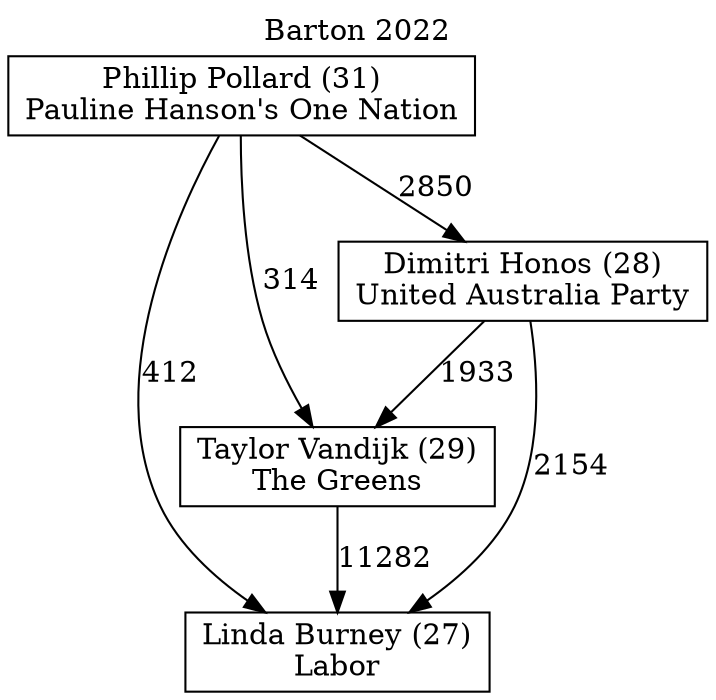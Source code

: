 // House preference flow
digraph "Linda Burney (27)_Barton_2022" {
	graph [label="Barton 2022" labelloc=t mclimit=10]
	node [shape=box]
	"Phillip Pollard (31)" [label="Phillip Pollard (31)
Pauline Hanson's One Nation"]
	"Linda Burney (27)" [label="Linda Burney (27)
Labor"]
	"Taylor Vandijk (29)" [label="Taylor Vandijk (29)
The Greens"]
	"Dimitri Honos (28)" [label="Dimitri Honos (28)
United Australia Party"]
	"Dimitri Honos (28)" -> "Taylor Vandijk (29)" [label=1933]
	"Phillip Pollard (31)" -> "Linda Burney (27)" [label=412]
	"Phillip Pollard (31)" -> "Dimitri Honos (28)" [label=2850]
	"Dimitri Honos (28)" -> "Linda Burney (27)" [label=2154]
	"Phillip Pollard (31)" -> "Taylor Vandijk (29)" [label=314]
	"Taylor Vandijk (29)" -> "Linda Burney (27)" [label=11282]
}
